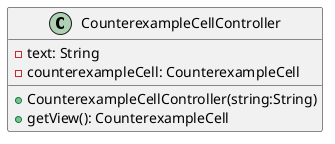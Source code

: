 @startuml

    class CounterexampleCellController {
        -text: String
        -counterexampleCell: CounterexampleCell
        +CounterexampleCellController(string:String)
        +getView(): CounterexampleCell
    }

@enduml
